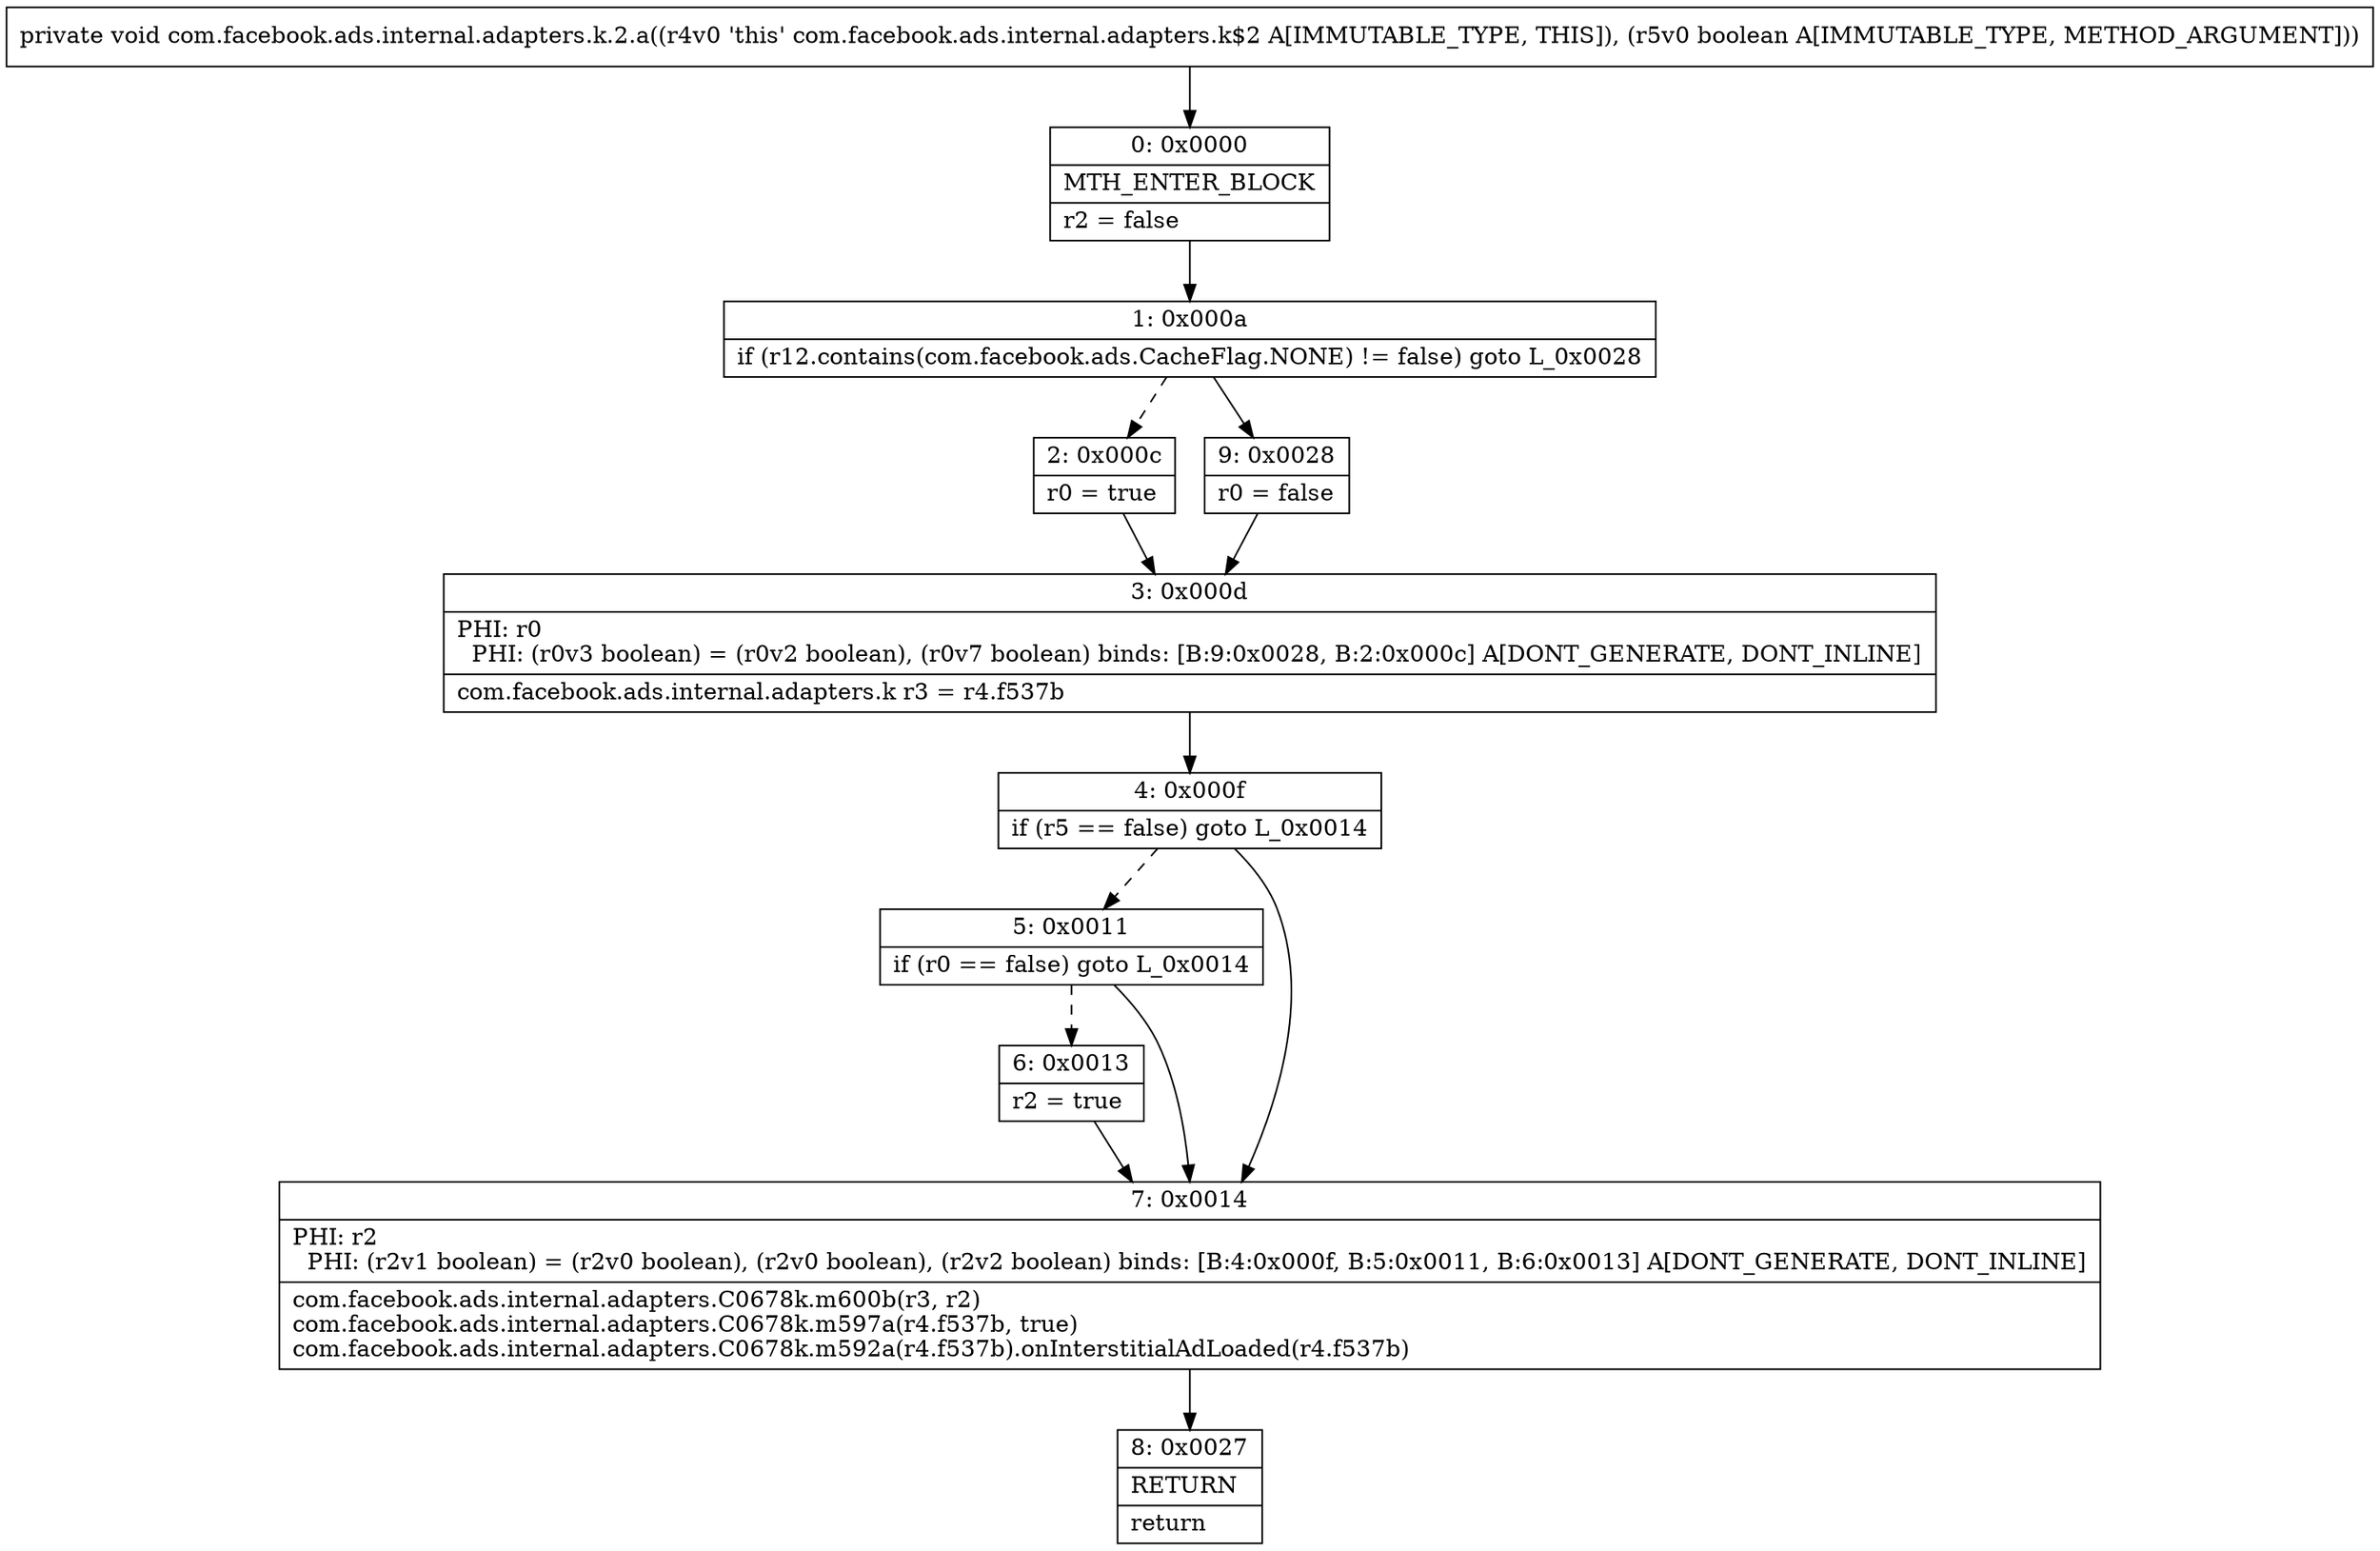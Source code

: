 digraph "CFG forcom.facebook.ads.internal.adapters.k.2.a(Z)V" {
Node_0 [shape=record,label="{0\:\ 0x0000|MTH_ENTER_BLOCK\l|r2 = false\l}"];
Node_1 [shape=record,label="{1\:\ 0x000a|if (r12.contains(com.facebook.ads.CacheFlag.NONE) != false) goto L_0x0028\l}"];
Node_2 [shape=record,label="{2\:\ 0x000c|r0 = true\l}"];
Node_3 [shape=record,label="{3\:\ 0x000d|PHI: r0 \l  PHI: (r0v3 boolean) = (r0v2 boolean), (r0v7 boolean) binds: [B:9:0x0028, B:2:0x000c] A[DONT_GENERATE, DONT_INLINE]\l|com.facebook.ads.internal.adapters.k r3 = r4.f537b\l}"];
Node_4 [shape=record,label="{4\:\ 0x000f|if (r5 == false) goto L_0x0014\l}"];
Node_5 [shape=record,label="{5\:\ 0x0011|if (r0 == false) goto L_0x0014\l}"];
Node_6 [shape=record,label="{6\:\ 0x0013|r2 = true\l}"];
Node_7 [shape=record,label="{7\:\ 0x0014|PHI: r2 \l  PHI: (r2v1 boolean) = (r2v0 boolean), (r2v0 boolean), (r2v2 boolean) binds: [B:4:0x000f, B:5:0x0011, B:6:0x0013] A[DONT_GENERATE, DONT_INLINE]\l|com.facebook.ads.internal.adapters.C0678k.m600b(r3, r2)\lcom.facebook.ads.internal.adapters.C0678k.m597a(r4.f537b, true)\lcom.facebook.ads.internal.adapters.C0678k.m592a(r4.f537b).onInterstitialAdLoaded(r4.f537b)\l}"];
Node_8 [shape=record,label="{8\:\ 0x0027|RETURN\l|return\l}"];
Node_9 [shape=record,label="{9\:\ 0x0028|r0 = false\l}"];
MethodNode[shape=record,label="{private void com.facebook.ads.internal.adapters.k.2.a((r4v0 'this' com.facebook.ads.internal.adapters.k$2 A[IMMUTABLE_TYPE, THIS]), (r5v0 boolean A[IMMUTABLE_TYPE, METHOD_ARGUMENT])) }"];
MethodNode -> Node_0;
Node_0 -> Node_1;
Node_1 -> Node_2[style=dashed];
Node_1 -> Node_9;
Node_2 -> Node_3;
Node_3 -> Node_4;
Node_4 -> Node_5[style=dashed];
Node_4 -> Node_7;
Node_5 -> Node_6[style=dashed];
Node_5 -> Node_7;
Node_6 -> Node_7;
Node_7 -> Node_8;
Node_9 -> Node_3;
}

